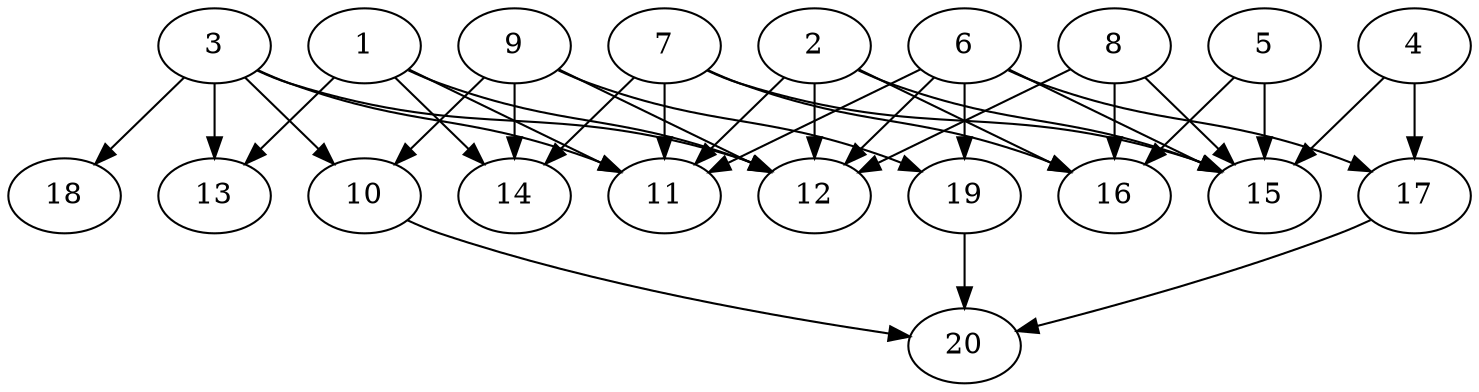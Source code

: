 // DAG automatically generated by daggen at Tue Jul 23 14:29:40 2019
// ./daggen --dot -n 20 --ccr 0.3 --fat 0.7 --regular 0.5 --density 0.7 --mindata 5242880 --maxdata 52428800 
digraph G {
  1 [size="98030933", alpha="0.15", expect_size="29409280"] 
  1 -> 11 [size ="29409280"]
  1 -> 12 [size ="29409280"]
  1 -> 13 [size ="29409280"]
  1 -> 14 [size ="29409280"]
  2 [size="135062187", alpha="0.02", expect_size="40518656"] 
  2 -> 11 [size ="40518656"]
  2 -> 12 [size ="40518656"]
  2 -> 15 [size ="40518656"]
  2 -> 16 [size ="40518656"]
  3 [size="89176747", alpha="0.16", expect_size="26753024"] 
  3 -> 10 [size ="26753024"]
  3 -> 11 [size ="26753024"]
  3 -> 12 [size ="26753024"]
  3 -> 13 [size ="26753024"]
  3 -> 18 [size ="26753024"]
  4 [size="52350293", alpha="0.09", expect_size="15705088"] 
  4 -> 15 [size ="15705088"]
  4 -> 17 [size ="15705088"]
  5 [size="94610773", alpha="0.11", expect_size="28383232"] 
  5 -> 15 [size ="28383232"]
  5 -> 16 [size ="28383232"]
  6 [size="49141760", alpha="0.12", expect_size="14742528"] 
  6 -> 11 [size ="14742528"]
  6 -> 12 [size ="14742528"]
  6 -> 15 [size ="14742528"]
  6 -> 17 [size ="14742528"]
  6 -> 19 [size ="14742528"]
  7 [size="82066773", alpha="0.20", expect_size="24620032"] 
  7 -> 11 [size ="24620032"]
  7 -> 14 [size ="24620032"]
  7 -> 15 [size ="24620032"]
  7 -> 16 [size ="24620032"]
  8 [size="156897280", alpha="0.19", expect_size="47069184"] 
  8 -> 12 [size ="47069184"]
  8 -> 15 [size ="47069184"]
  8 -> 16 [size ="47069184"]
  9 [size="156484267", alpha="0.19", expect_size="46945280"] 
  9 -> 10 [size ="46945280"]
  9 -> 12 [size ="46945280"]
  9 -> 14 [size ="46945280"]
  9 -> 19 [size ="46945280"]
  10 [size="130160640", alpha="0.14", expect_size="39048192"] 
  10 -> 20 [size ="39048192"]
  11 [size="160720213", alpha="0.06", expect_size="48216064"] 
  12 [size="122552320", alpha="0.12", expect_size="36765696"] 
  13 [size="135434240", alpha="0.10", expect_size="40630272"] 
  14 [size="100980053", alpha="0.12", expect_size="30294016"] 
  15 [size="173114027", alpha="0.19", expect_size="51934208"] 
  16 [size="99877547", alpha="0.02", expect_size="29963264"] 
  17 [size="34488320", alpha="0.06", expect_size="10346496"] 
  17 -> 20 [size ="10346496"]
  18 [size="32689493", alpha="0.19", expect_size="9806848"] 
  19 [size="22022827", alpha="0.01", expect_size="6606848"] 
  19 -> 20 [size ="6606848"]
  20 [size="170352640", alpha="0.18", expect_size="51105792"] 
}
